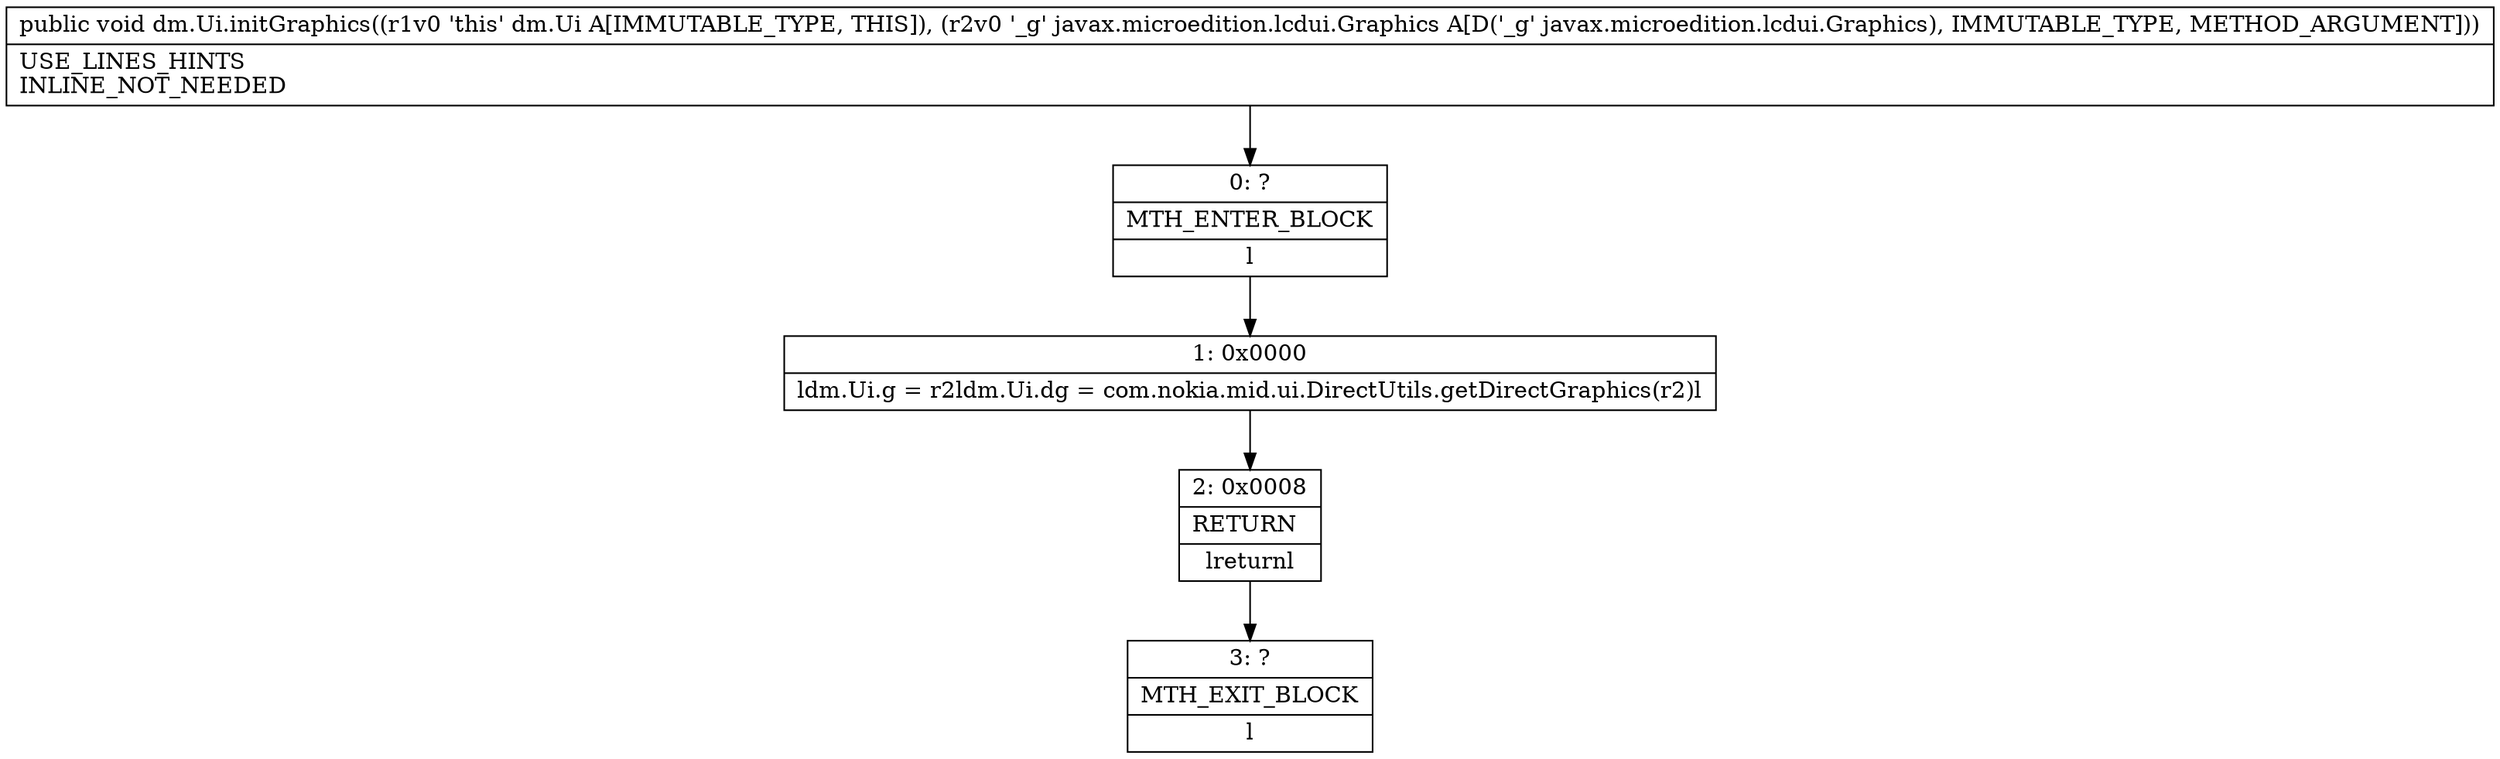digraph "CFG fordm.Ui.initGraphics(Ljavax\/microedition\/lcdui\/Graphics;)V" {
Node_0 [shape=record,label="{0\:\ ?|MTH_ENTER_BLOCK\l|l}"];
Node_1 [shape=record,label="{1\:\ 0x0000|ldm.Ui.g = r2ldm.Ui.dg = com.nokia.mid.ui.DirectUtils.getDirectGraphics(r2)l}"];
Node_2 [shape=record,label="{2\:\ 0x0008|RETURN\l|lreturnl}"];
Node_3 [shape=record,label="{3\:\ ?|MTH_EXIT_BLOCK\l|l}"];
MethodNode[shape=record,label="{public void dm.Ui.initGraphics((r1v0 'this' dm.Ui A[IMMUTABLE_TYPE, THIS]), (r2v0 '_g' javax.microedition.lcdui.Graphics A[D('_g' javax.microedition.lcdui.Graphics), IMMUTABLE_TYPE, METHOD_ARGUMENT]))  | USE_LINES_HINTS\lINLINE_NOT_NEEDED\l}"];
MethodNode -> Node_0;
Node_0 -> Node_1;
Node_1 -> Node_2;
Node_2 -> Node_3;
}

